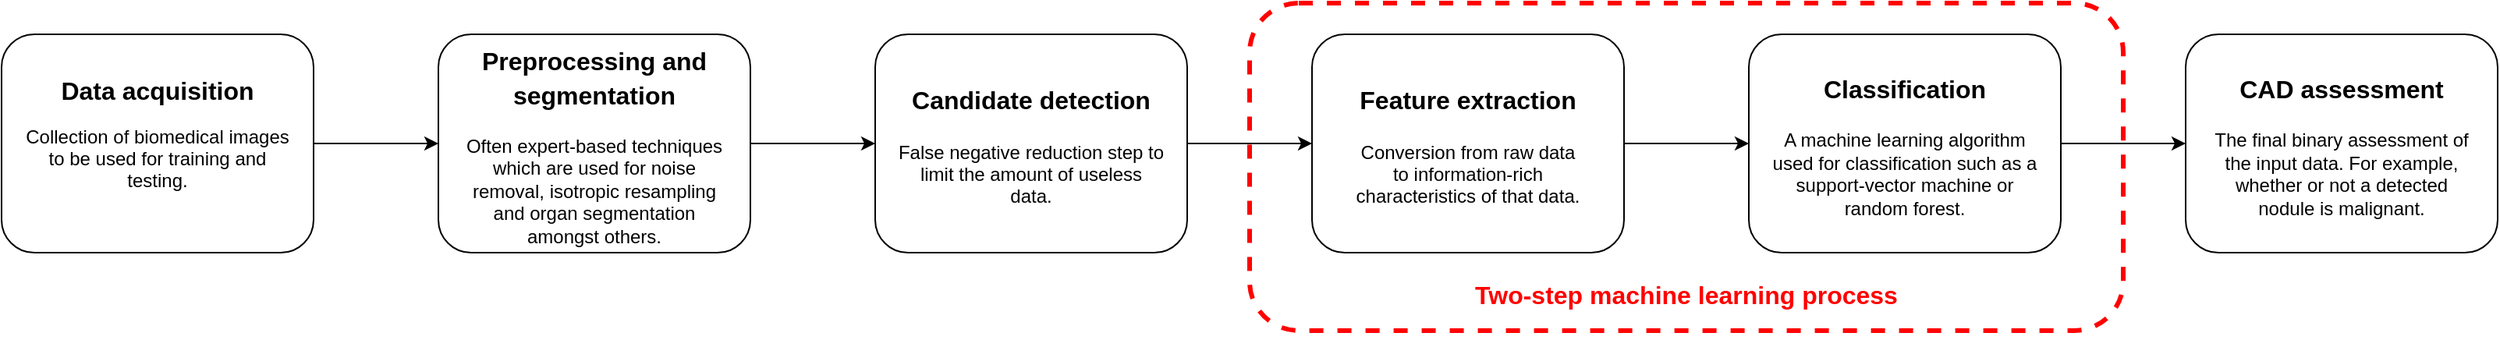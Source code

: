 <mxfile version="19.0.0" type="device"><diagram id="vkG2U7Tg4kPdcr5y0Qmq" name="Page-1"><mxGraphModel dx="1718" dy="935" grid="1" gridSize="10" guides="1" tooltips="1" connect="1" arrows="1" fold="1" page="1" pageScale="1" pageWidth="1000" pageHeight="500" math="0" shadow="0"><root><mxCell id="0"/><mxCell id="1" parent="0"/><mxCell id="SqgdgiFInWret0zvxjj1-7" style="edgeStyle=orthogonalEdgeStyle;rounded=0;orthogonalLoop=1;jettySize=auto;html=1;fontSize=16;" edge="1" parent="1" source="SqgdgiFInWret0zvxjj1-2" target="SqgdgiFInWret0zvxjj1-6"><mxGeometry relative="1" as="geometry"/></mxCell><mxCell id="SqgdgiFInWret0zvxjj1-2" value="&lt;span style=&quot;font-size: 16px; background-color: initial;&quot;&gt;&lt;b&gt;Data&amp;nbsp;&lt;/b&gt;&lt;/span&gt;&lt;span style=&quot;font-size: 16px;&quot;&gt;&lt;b&gt;acquisition&lt;/b&gt;&lt;/span&gt;&lt;br&gt;&lt;p&gt;Collection of biomedical images to be used for training and testing.&lt;/p&gt;" style="rounded=1;whiteSpace=wrap;html=1;spacing=15;" vertex="1" parent="1"><mxGeometry x="40" y="100" width="200" height="140" as="geometry"/></mxCell><mxCell id="SqgdgiFInWret0zvxjj1-9" style="edgeStyle=orthogonalEdgeStyle;rounded=0;orthogonalLoop=1;jettySize=auto;html=1;fontSize=16;" edge="1" parent="1" source="SqgdgiFInWret0zvxjj1-6" target="SqgdgiFInWret0zvxjj1-8"><mxGeometry relative="1" as="geometry"/></mxCell><mxCell id="SqgdgiFInWret0zvxjj1-6" value="&lt;h2&gt;&lt;font style=&quot;font-size: 16px;&quot;&gt;Preprocessing and segmentation&lt;/font&gt;&lt;/h2&gt;&lt;p&gt;Often expert-based techniques which are used for noise removal, isotropic resampling and organ segmentation amongst others.&lt;/p&gt;" style="rounded=1;whiteSpace=wrap;html=1;spacing=15;" vertex="1" parent="1"><mxGeometry x="320" y="100" width="200" height="140" as="geometry"/></mxCell><mxCell id="SqgdgiFInWret0zvxjj1-12" style="edgeStyle=orthogonalEdgeStyle;rounded=0;orthogonalLoop=1;jettySize=auto;html=1;fontSize=16;" edge="1" parent="1" source="SqgdgiFInWret0zvxjj1-8" target="SqgdgiFInWret0zvxjj1-11"><mxGeometry relative="1" as="geometry"/></mxCell><mxCell id="SqgdgiFInWret0zvxjj1-8" value="&lt;h2&gt;&lt;span style=&quot;font-size: 16px;&quot;&gt;Candidate detection&lt;/span&gt;&lt;/h2&gt;&lt;p&gt;False negative reduction step to limit the amount of useless data.&lt;/p&gt;" style="rounded=1;whiteSpace=wrap;html=1;spacing=15;" vertex="1" parent="1"><mxGeometry x="600" y="100" width="200" height="140" as="geometry"/></mxCell><mxCell id="SqgdgiFInWret0zvxjj1-14" style="edgeStyle=orthogonalEdgeStyle;rounded=0;orthogonalLoop=1;jettySize=auto;html=1;fontSize=16;" edge="1" parent="1" source="SqgdgiFInWret0zvxjj1-11" target="SqgdgiFInWret0zvxjj1-13"><mxGeometry relative="1" as="geometry"/></mxCell><mxCell id="SqgdgiFInWret0zvxjj1-11" value="&lt;h2&gt;&lt;span style=&quot;font-size: 16px;&quot;&gt;Feature extraction&lt;/span&gt;&lt;/h2&gt;&lt;p&gt;Conversion from raw data to&amp;nbsp;information-rich characteristics of that data.&lt;/p&gt;" style="rounded=1;whiteSpace=wrap;html=1;spacing=15;" vertex="1" parent="1"><mxGeometry x="880" y="100" width="200" height="140" as="geometry"/></mxCell><mxCell id="SqgdgiFInWret0zvxjj1-16" style="edgeStyle=orthogonalEdgeStyle;rounded=0;orthogonalLoop=1;jettySize=auto;html=1;fontSize=16;" edge="1" parent="1" source="SqgdgiFInWret0zvxjj1-13" target="SqgdgiFInWret0zvxjj1-15"><mxGeometry relative="1" as="geometry"/></mxCell><mxCell id="SqgdgiFInWret0zvxjj1-13" value="&lt;h2&gt;&lt;span style=&quot;font-size: 16px;&quot;&gt;Classification&lt;/span&gt;&lt;/h2&gt;&lt;p&gt;A machine learning algorithm used for classification such as a support-vector machine or random forest.&lt;/p&gt;" style="rounded=1;whiteSpace=wrap;html=1;spacing=15;" vertex="1" parent="1"><mxGeometry x="1160" y="100" width="200" height="140" as="geometry"/></mxCell><mxCell id="SqgdgiFInWret0zvxjj1-15" value="&lt;h2&gt;&lt;span style=&quot;font-size: 16px;&quot;&gt;CAD assessment&lt;/span&gt;&lt;/h2&gt;&lt;p&gt;The final binary assessment of the input data. For example, whether or not a detected nodule is malignant.&lt;/p&gt;" style="rounded=1;whiteSpace=wrap;html=1;spacing=15;" vertex="1" parent="1"><mxGeometry x="1440" y="100" width="200" height="140" as="geometry"/></mxCell><mxCell id="SqgdgiFInWret0zvxjj1-18" value="" style="rounded=1;whiteSpace=wrap;html=1;fontSize=16;fontColor=#000000;dashed=1;strokeColor=#FF0000;strokeWidth=3;fillColor=none;" vertex="1" parent="1"><mxGeometry x="840" y="80" width="560" height="210" as="geometry"/></mxCell><mxCell id="SqgdgiFInWret0zvxjj1-19" value="&lt;h2&gt;&lt;span style=&quot;font-size: 16px;&quot;&gt;&lt;font color=&quot;#ff0000&quot;&gt;Two-step machine learning process&lt;/font&gt;&lt;/span&gt;&lt;/h2&gt;" style="text;html=1;strokeColor=none;fillColor=none;align=center;verticalAlign=middle;whiteSpace=wrap;rounded=0;dashed=1;fontSize=16;fontColor=#000000;" vertex="1" parent="1"><mxGeometry x="840" y="250" width="560" height="30" as="geometry"/></mxCell></root></mxGraphModel></diagram></mxfile>